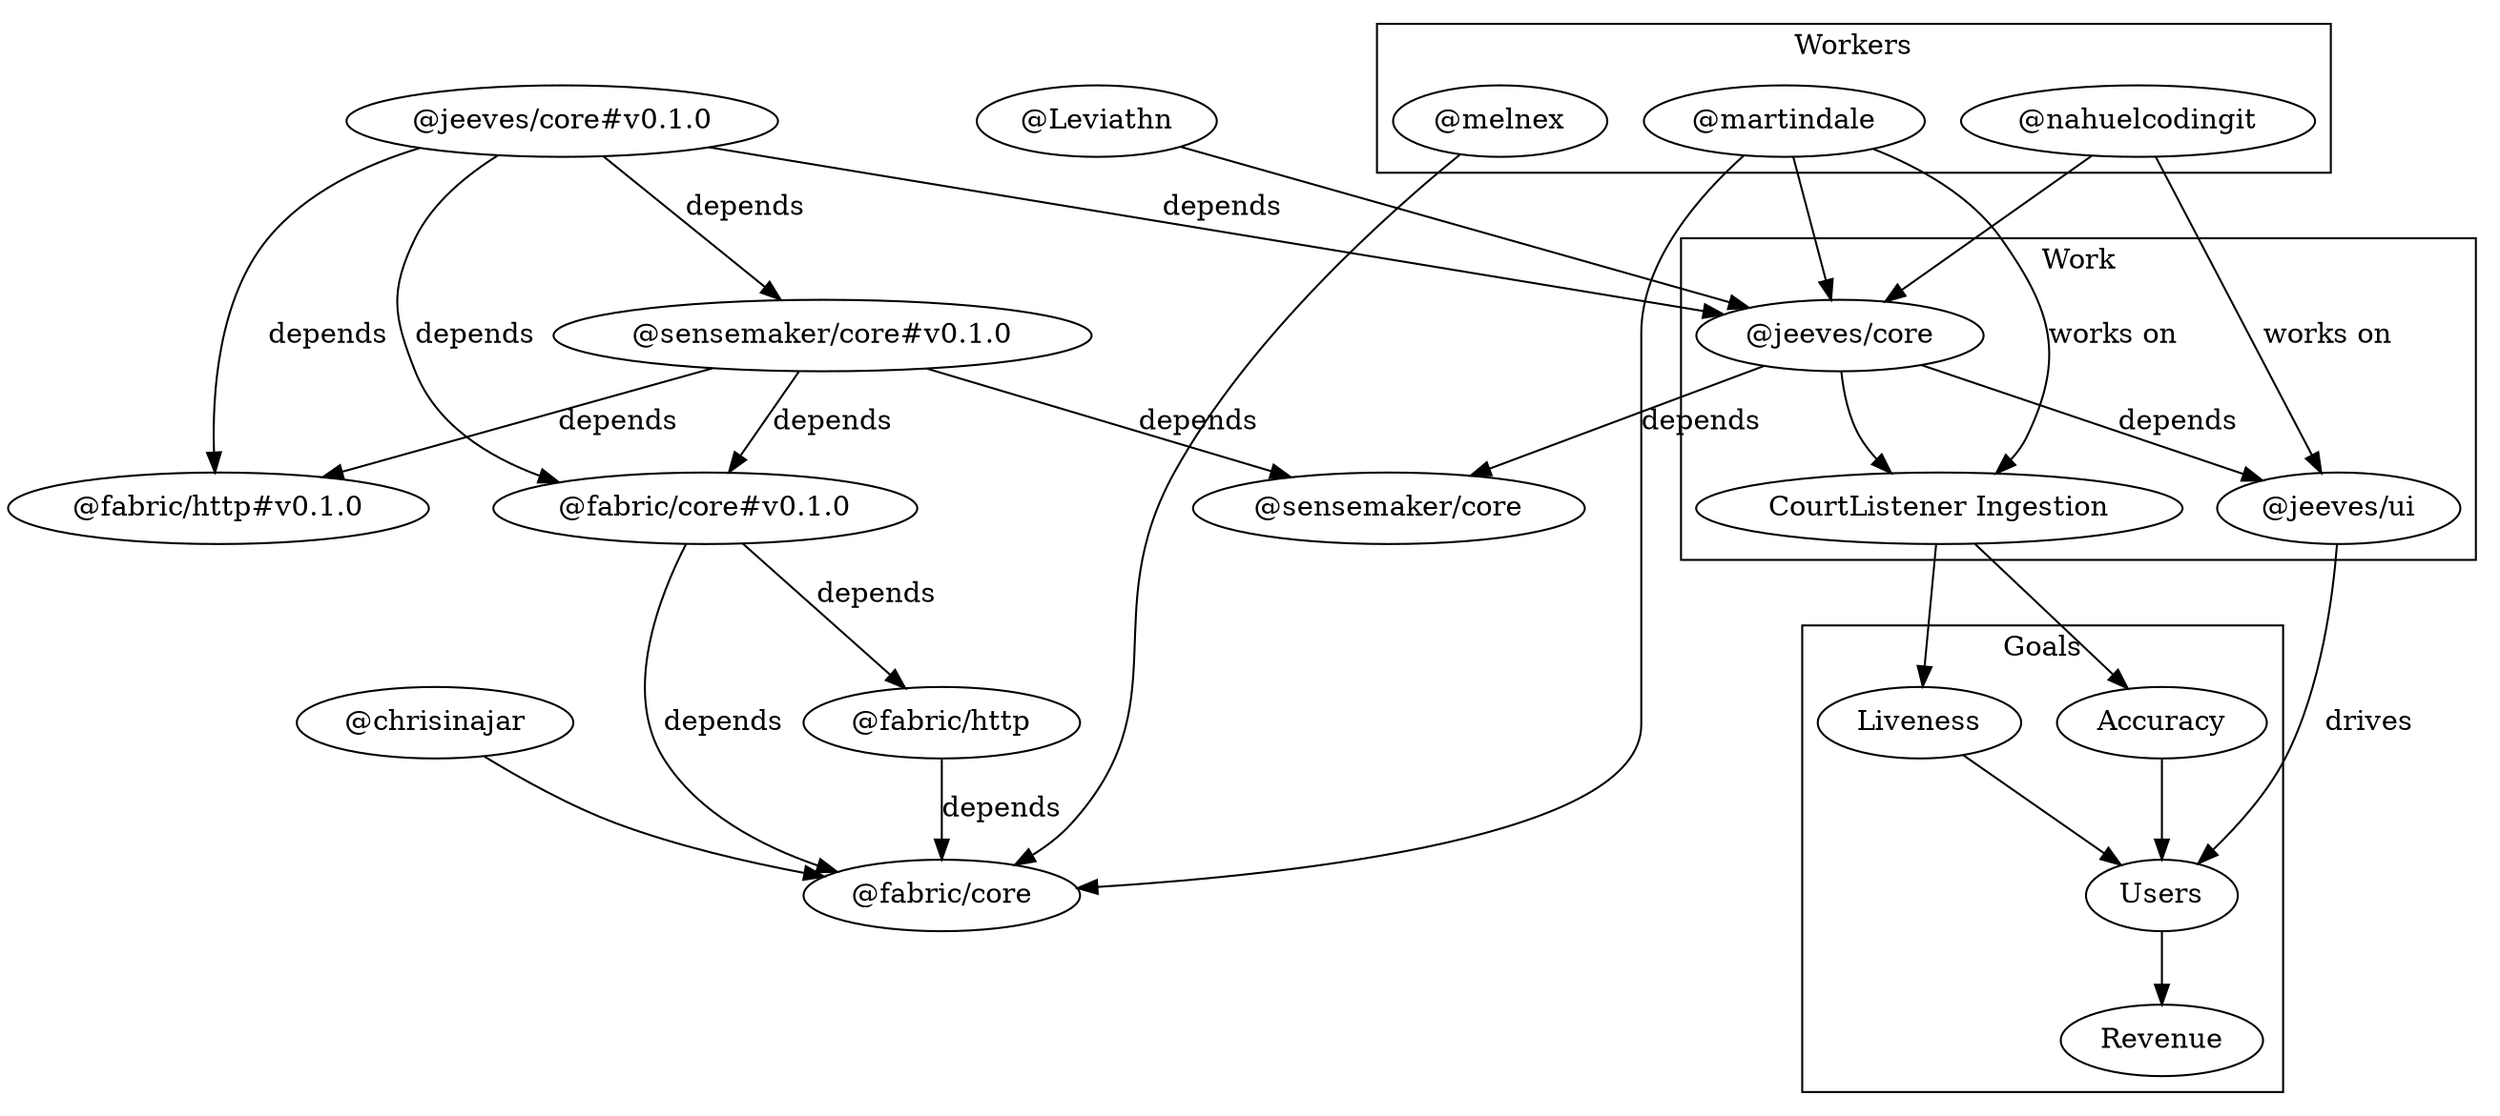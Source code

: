 digraph FabricPlan {
  "@fabric/core"
  "@fabric/core#v0.1.0"
  "@fabric/http"
  "@fabric/http#v0.1.0"
  "@sensemaker/core"
  "@jeeves/core"

  // Workers
  subgraph cluster_workers {
    label = "Workers"
    "@martindale"
    "@melnex"
    "@nahuelcodingit"
  }

  "@fabric/http" -> "@fabric/core" [label="depends"]
  # "@fabric/http#v0.1.0" -> "@fabric/core#v0.1.0" [label="depends"]

  # Core Fabric
  "@fabric/core#v0.1.0" -> "@fabric/core" [label="depends"]
  "@fabric/core#v0.1.0" -> "@fabric/http" [label="depends"]

  # Sensemaker
  "@sensemaker/core#v0.1.0" -> "@sensemaker/core" [label="depends"]
  "@sensemaker/core#v0.1.0" -> "@fabric/core#v0.1.0" [label="depends"]
  "@sensemaker/core#v0.1.0" -> "@fabric/http#v0.1.0" [label="depends"]

  # Jeeves
  "@jeeves/core" -> "@jeeves/ui" [label="depends"]
  "@jeeves/core" -> "@sensemaker/core" [label="depends"]
  "@jeeves/core#v0.1.0" -> "@jeeves/core" [label="depends"]
  "@jeeves/core#v0.1.0" -> "@sensemaker/core#v0.1.0" [label="depends"]
  "@jeeves/core#v0.1.0" -> "@fabric/core#v0.1.0" [label="depends"]
  "@jeeves/core#v0.1.0" -> "@fabric/http#v0.1.0" [label="depends"]

  // Fabric Core Team
  {
    "@martindale"
    "@melnex"
    "@chrisinajar"
  } -> "@fabric/core"

  // Jeeves Core Team
  {
    "@martindale"
    "@Leviathn"
    "@nahuelcodingit"
  } -> "@jeeves/core"

  subgraph cluster_gaols {
    label = "Goals"
    "Accuracy"
    "Liveness"
    "Users" -> "Revenue"
  }

  // Work
  subgraph cluster_work {
    label = "Work"
    "@martindale" -> "CourtListener Ingestion" [label="works on"]
    "@nahuelcodingit" -> "@jeeves/ui" [label="works on"]
    "@jeeves/ui" -> "Users" [label="drives"]
    "@jeeves/core"
  }

  // Assumptions
  "@jeeves/core" -> "CourtListener Ingestion"
  "CourtListener Ingestion" -> { "Liveness", "Accuracy" } -> "Users"
}
